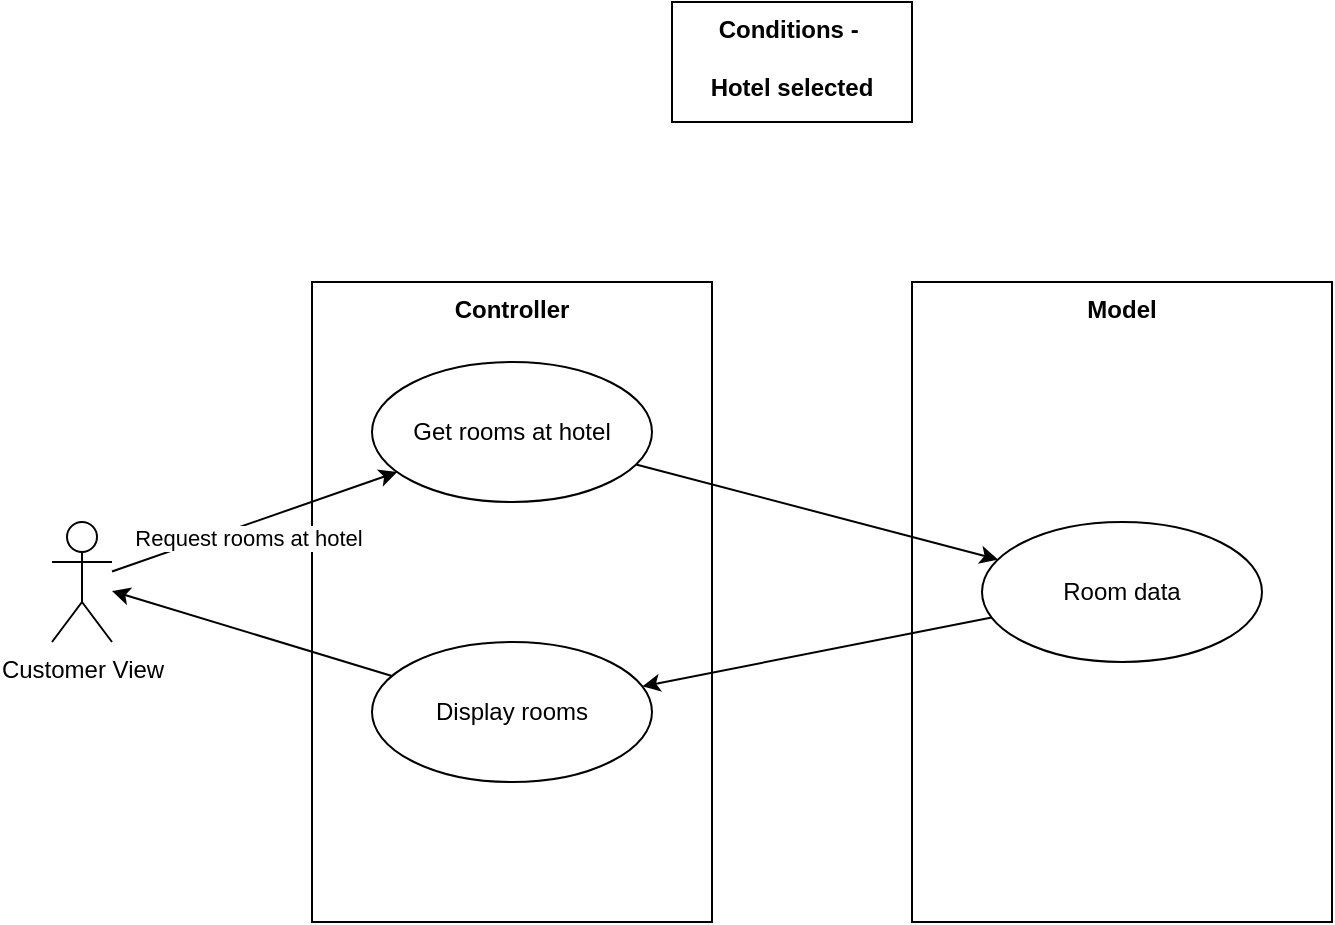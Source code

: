 <mxfile>
    <diagram id="KFu2Jjx0fvDgMEuhWSRL" name="Page-1">
        <mxGraphModel dx="1124" dy="719" grid="1" gridSize="10" guides="1" tooltips="1" connect="1" arrows="1" fold="1" page="1" pageScale="1" pageWidth="850" pageHeight="1100" math="0" shadow="0">
            <root>
                <mxCell id="0"/>
                <mxCell id="1" parent="0"/>
                <mxCell id="6" value="Controller" style="shape=rect;html=1;verticalAlign=top;fontStyle=1;whiteSpace=wrap;align=center;" parent="1" vertex="1">
                    <mxGeometry x="220" y="350" width="200" height="320" as="geometry"/>
                </mxCell>
                <mxCell id="15" style="edgeStyle=none;html=1;" parent="1" source="2" target="12" edge="1">
                    <mxGeometry relative="1" as="geometry"/>
                </mxCell>
                <mxCell id="16" value="Request rooms at hotel" style="edgeLabel;html=1;align=center;verticalAlign=middle;resizable=0;points=[];" parent="15" vertex="1" connectable="0">
                    <mxGeometry x="0.216" relative="1" as="geometry">
                        <mxPoint x="-19" y="13" as="offset"/>
                    </mxGeometry>
                </mxCell>
                <mxCell id="2" value="Customer View" style="shape=umlActor;html=1;verticalLabelPosition=bottom;verticalAlign=top;align=center;" parent="1" vertex="1">
                    <mxGeometry x="90" y="470" width="30" height="60" as="geometry"/>
                </mxCell>
                <mxCell id="7" value="Model" style="shape=rect;html=1;verticalAlign=top;fontStyle=1;whiteSpace=wrap;align=center;" parent="1" vertex="1">
                    <mxGeometry x="520" y="350" width="210" height="320" as="geometry"/>
                </mxCell>
                <mxCell id="9" value="Display rooms" style="ellipse;whiteSpace=wrap;html=1;" parent="1" vertex="1">
                    <mxGeometry x="250" y="530" width="140" height="70" as="geometry"/>
                </mxCell>
                <mxCell id="17" style="edgeStyle=none;html=1;" parent="1" source="12" target="13" edge="1">
                    <mxGeometry relative="1" as="geometry"/>
                </mxCell>
                <mxCell id="12" value="Get rooms at hotel" style="ellipse;whiteSpace=wrap;html=1;" parent="1" vertex="1">
                    <mxGeometry x="250" y="390" width="140" height="70" as="geometry"/>
                </mxCell>
                <mxCell id="18" style="edgeStyle=none;html=1;" parent="1" source="13" target="9" edge="1">
                    <mxGeometry relative="1" as="geometry"/>
                </mxCell>
                <mxCell id="13" value="Room data" style="ellipse;whiteSpace=wrap;html=1;" parent="1" vertex="1">
                    <mxGeometry x="555" y="470" width="140" height="70" as="geometry"/>
                </mxCell>
                <mxCell id="19" style="edgeStyle=none;html=1;" parent="1" source="9" target="2" edge="1">
                    <mxGeometry relative="1" as="geometry"/>
                </mxCell>
                <mxCell id="20" value="Conditions -&amp;nbsp;&lt;div&gt;&lt;font color=&quot;#000000&quot;&gt;&lt;br&gt;&lt;/font&gt;&lt;div&gt;Hotel selected&lt;/div&gt;&lt;/div&gt;" style="shape=rect;html=1;verticalAlign=top;fontStyle=1;whiteSpace=wrap;align=center;" parent="1" vertex="1">
                    <mxGeometry x="400" y="210" width="120" height="60" as="geometry"/>
                </mxCell>
            </root>
        </mxGraphModel>
    </diagram>
</mxfile>